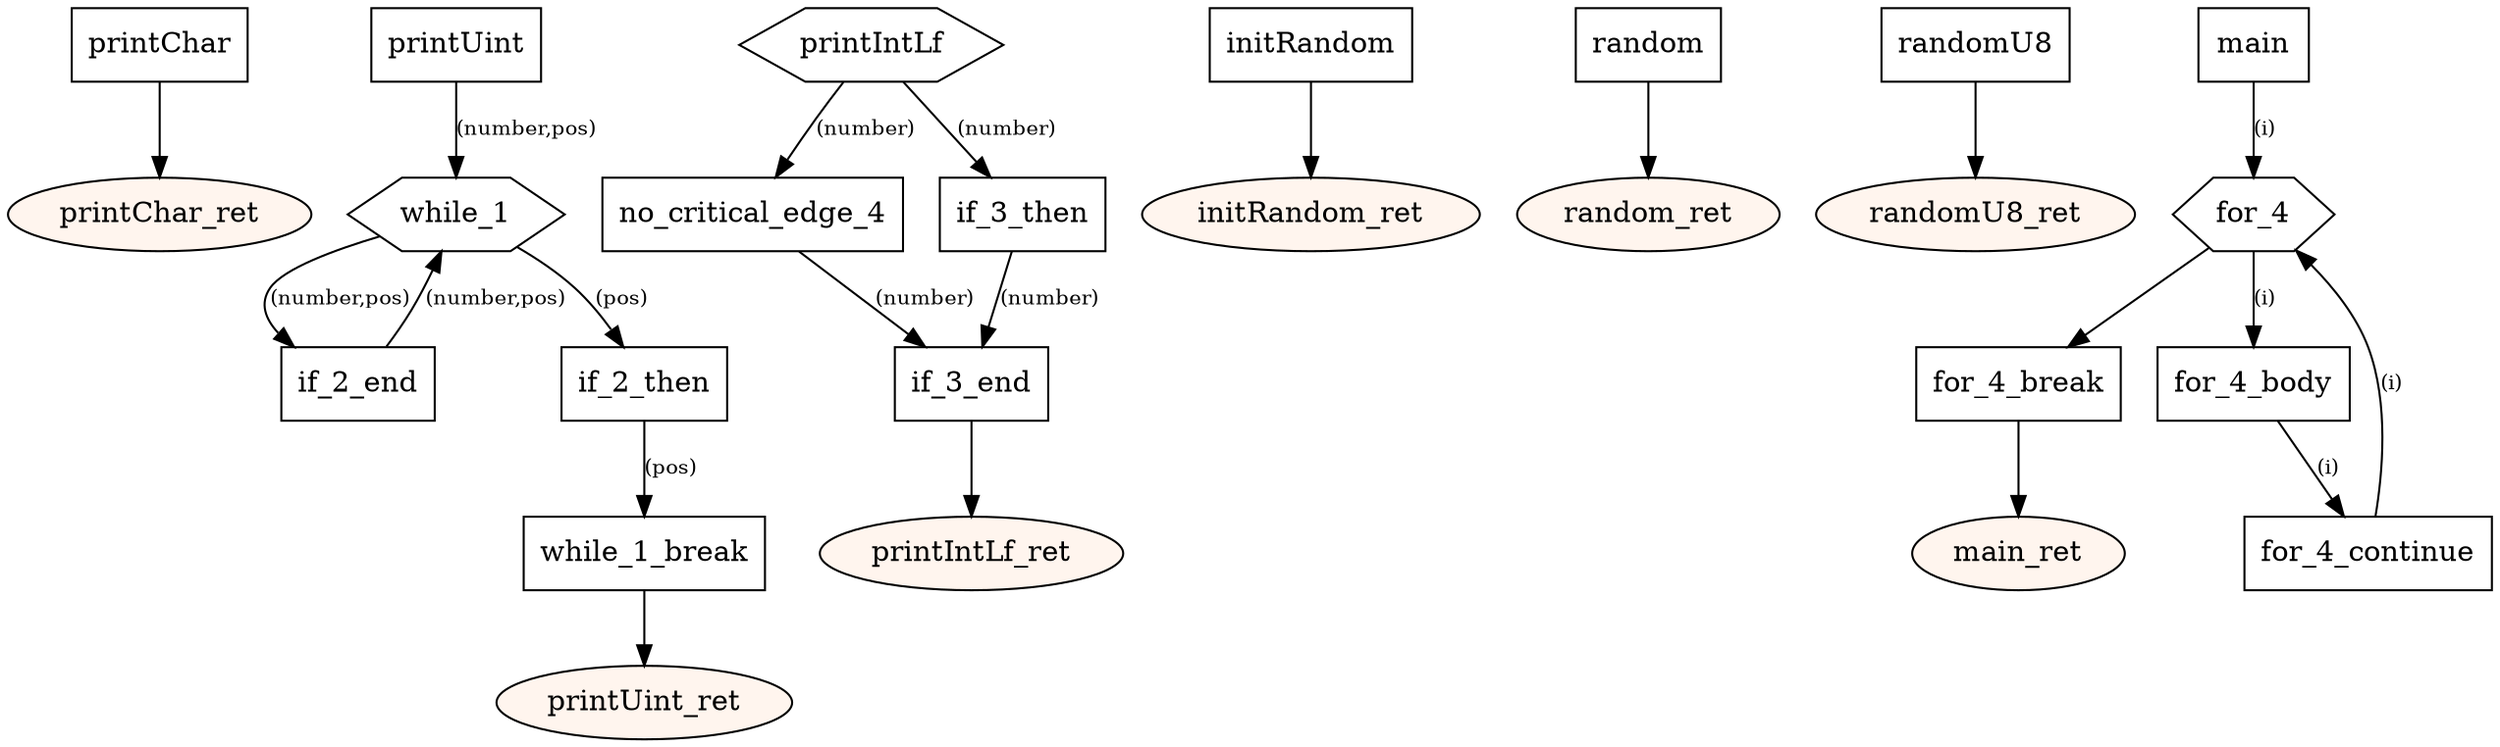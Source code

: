 digraph program {
	edge[fontsize="10pt"];
	subgraph fn_printChar {
		BasicBlock_0_printChar [label="printChar",shape=box];
		BasicBlock_0_printChar -> BasicBlock_0_printChar_ret;
		BasicBlock_0_printChar_ret [label="printChar_ret",shape=oval,style=filled,fillcolor="#fff5ee"];
	}
	subgraph fn_printUint {
		BasicBlock_1_printUint [label="printUint",shape=box];
		BasicBlock_1_printUint -> BasicBlock_1_while_1 [label="(number,pos)"];
		BasicBlock_1_while_1 [label="while_1",shape=hexagon];
		BasicBlock_1_while_1 -> BasicBlock_1_if_2_end [label="(number,pos)"];
		BasicBlock_1_while_1 -> BasicBlock_1_if_2_then [label="(pos)"];
		BasicBlock_1_if_2_then [label="if_2_then",shape=box];
		BasicBlock_1_if_2_then -> BasicBlock_1_while_1_break [label="(pos)"];
		BasicBlock_1_while_1_break [label="while_1_break",shape=box];
		BasicBlock_1_while_1_break -> BasicBlock_1_printUint_ret;
		BasicBlock_1_if_2_end [label="if_2_end",shape=box];
		BasicBlock_1_if_2_end -> BasicBlock_1_while_1 [label="(number,pos)"];
		BasicBlock_1_printUint_ret [label="printUint_ret",shape=oval,style=filled,fillcolor="#fff5ee"];
	}
	subgraph fn_printIntLf {
		BasicBlock_2_printIntLf [label="printIntLf",shape=hexagon];
		BasicBlock_2_printIntLf -> BasicBlock_2_no_critical_edge_4 [label="(number)"];
		BasicBlock_2_printIntLf -> BasicBlock_2_if_3_then [label="(number)"];
		BasicBlock_2_if_3_then [label="if_3_then",shape=box];
		BasicBlock_2_if_3_then -> BasicBlock_2_if_3_end [label="(number)"];
		BasicBlock_2_no_critical_edge_4 [label="no_critical_edge_4",shape=box];
		BasicBlock_2_no_critical_edge_4 -> BasicBlock_2_if_3_end [label="(number)"];
		BasicBlock_2_if_3_end [label="if_3_end",shape=box];
		BasicBlock_2_if_3_end -> BasicBlock_2_printIntLf_ret;
		BasicBlock_2_printIntLf_ret [label="printIntLf_ret",shape=oval,style=filled,fillcolor="#fff5ee"];
	}
	subgraph fn_initRandom {
		BasicBlock_3_initRandom [label="initRandom",shape=box];
		BasicBlock_3_initRandom -> BasicBlock_3_initRandom_ret;
		BasicBlock_3_initRandom_ret [label="initRandom_ret",shape=oval,style=filled,fillcolor="#fff5ee"];
	}
	subgraph fn_random {
		BasicBlock_4_random [label="random",shape=box];
		BasicBlock_4_random -> BasicBlock_4_random_ret;
		BasicBlock_4_random_ret [label="random_ret",shape=oval,style=filled,fillcolor="#fff5ee"];
	}
	subgraph fn_randomU8 {
		BasicBlock_5_randomU8 [label="randomU8",shape=box];
		BasicBlock_5_randomU8 -> BasicBlock_5_randomU8_ret;
		BasicBlock_5_randomU8_ret [label="randomU8_ret",shape=oval,style=filled,fillcolor="#fff5ee"];
	}
	subgraph fn_main {
		BasicBlock_6_main [label="main",shape=box];
		BasicBlock_6_main -> BasicBlock_6_for_4 [label="(i)"];
		BasicBlock_6_for_4 [label="for_4",shape=hexagon];
		BasicBlock_6_for_4 -> BasicBlock_6_for_4_break;
		BasicBlock_6_for_4 -> BasicBlock_6_for_4_body [label="(i)"];
		BasicBlock_6_for_4_body [label="for_4_body",shape=box];
		BasicBlock_6_for_4_body -> BasicBlock_6_for_4_continue [label="(i)"];
		BasicBlock_6_for_4_continue [label="for_4_continue",shape=box];
		BasicBlock_6_for_4_continue -> BasicBlock_6_for_4 [label="(i)"];
		BasicBlock_6_for_4_break [label="for_4_break",shape=box];
		BasicBlock_6_for_4_break -> BasicBlock_6_main_ret;
		BasicBlock_6_main_ret [label="main_ret",shape=oval,style=filled,fillcolor="#fff5ee"];
	}
}
